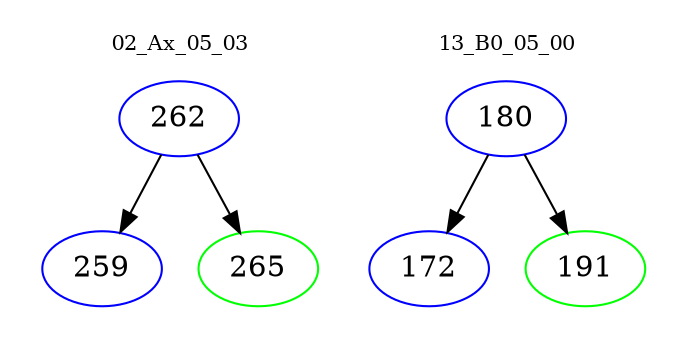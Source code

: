 digraph{
subgraph cluster_0 {
color = white
label = "02_Ax_05_03";
fontsize=10;
T0_262 [label="262", color="blue"]
T0_262 -> T0_259 [color="black"]
T0_259 [label="259", color="blue"]
T0_262 -> T0_265 [color="black"]
T0_265 [label="265", color="green"]
}
subgraph cluster_1 {
color = white
label = "13_B0_05_00";
fontsize=10;
T1_180 [label="180", color="blue"]
T1_180 -> T1_172 [color="black"]
T1_172 [label="172", color="blue"]
T1_180 -> T1_191 [color="black"]
T1_191 [label="191", color="green"]
}
}
